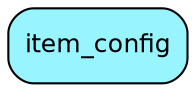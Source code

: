 digraph item_config  {
node [shape = box style="rounded, filled" fontname = "Helvetica" fontsize = "12" ]
edge [fontname = "Helvetica" fontsize = "9"]

item_config[fillcolor = "cadetblue1"]
}
